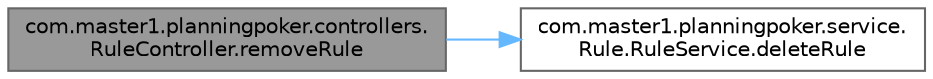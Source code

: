 digraph "com.master1.planningpoker.controllers.RuleController.removeRule"
{
 // LATEX_PDF_SIZE
  bgcolor="transparent";
  edge [fontname=Helvetica,fontsize=10,labelfontname=Helvetica,labelfontsize=10];
  node [fontname=Helvetica,fontsize=10,shape=box,height=0.2,width=0.4];
  rankdir="LR";
  Node1 [id="Node000001",label="com.master1.planningpoker.controllers.\lRuleController.removeRule",height=0.2,width=0.4,color="gray40", fillcolor="grey60", style="filled", fontcolor="black",tooltip="Supprime une règle spécifique en fonction de son ID. Cette méthode permet de supprimer une règle du s..."];
  Node1 -> Node2 [id="edge1_Node000001_Node000002",color="steelblue1",style="solid",tooltip=" "];
  Node2 [id="Node000002",label="com.master1.planningpoker.service.\lRule.RuleService.deleteRule",height=0.2,width=0.4,color="grey40", fillcolor="white", style="filled",URL="$classcom_1_1master1_1_1planningpoker_1_1service_1_1_rule_1_1_rule_service.html#ab39245a37a5c0ef0eccdfff0b9aa59be",tooltip=" "];
}
